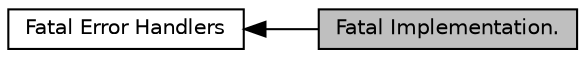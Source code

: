 digraph "Fatal Implementation."
{
  edge [fontname="Helvetica",fontsize="10",labelfontname="Helvetica",labelfontsize="10"];
  node [fontname="Helvetica",fontsize="10",shape=record];
  rankdir=LR;
  Node0 [label="Fatal Implementation.",height=0.2,width=0.4,color="black", fillcolor="grey75", style="filled", fontcolor="black"];
  Node1 [label="Fatal Error Handlers",height=0.2,width=0.4,color="black", fillcolor="white", style="filled",URL="$de/d6b/group__fatal.html",tooltip="Functions to help clean up when a fatal error is encountered. "];
  Node1->Node0 [shape=plaintext, dir="back", style="solid"];
}
